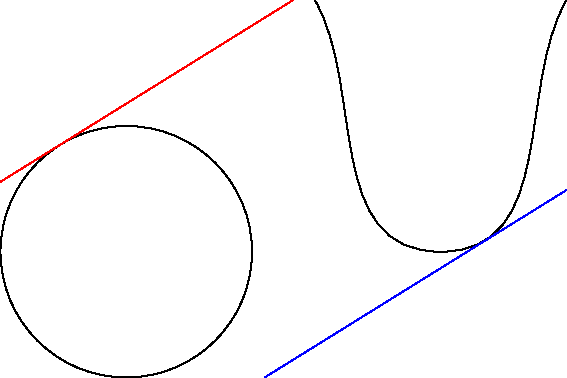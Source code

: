 size(10cm,0);
import math;

path cle=unitcircle;
path curv=reverse((1.5,2){dir(-60)}..(2.5,0)..{dir(60)}(3.5,2));

draw(cle);
draw(curv);

pair pt_cle=point(cle, 1.35);
pair pt_dir_cle=dir(cle, 1.35);

drawline((pt_cle - pt_dir_cle), (pt_cle + pt_dir_cle), red);

pair pt_curv=point(curv, dirtime(curv, pt_dir_cle));

drawline((pt_curv - pt_dir_cle), (pt_curv + pt_dir_cle), blue);
